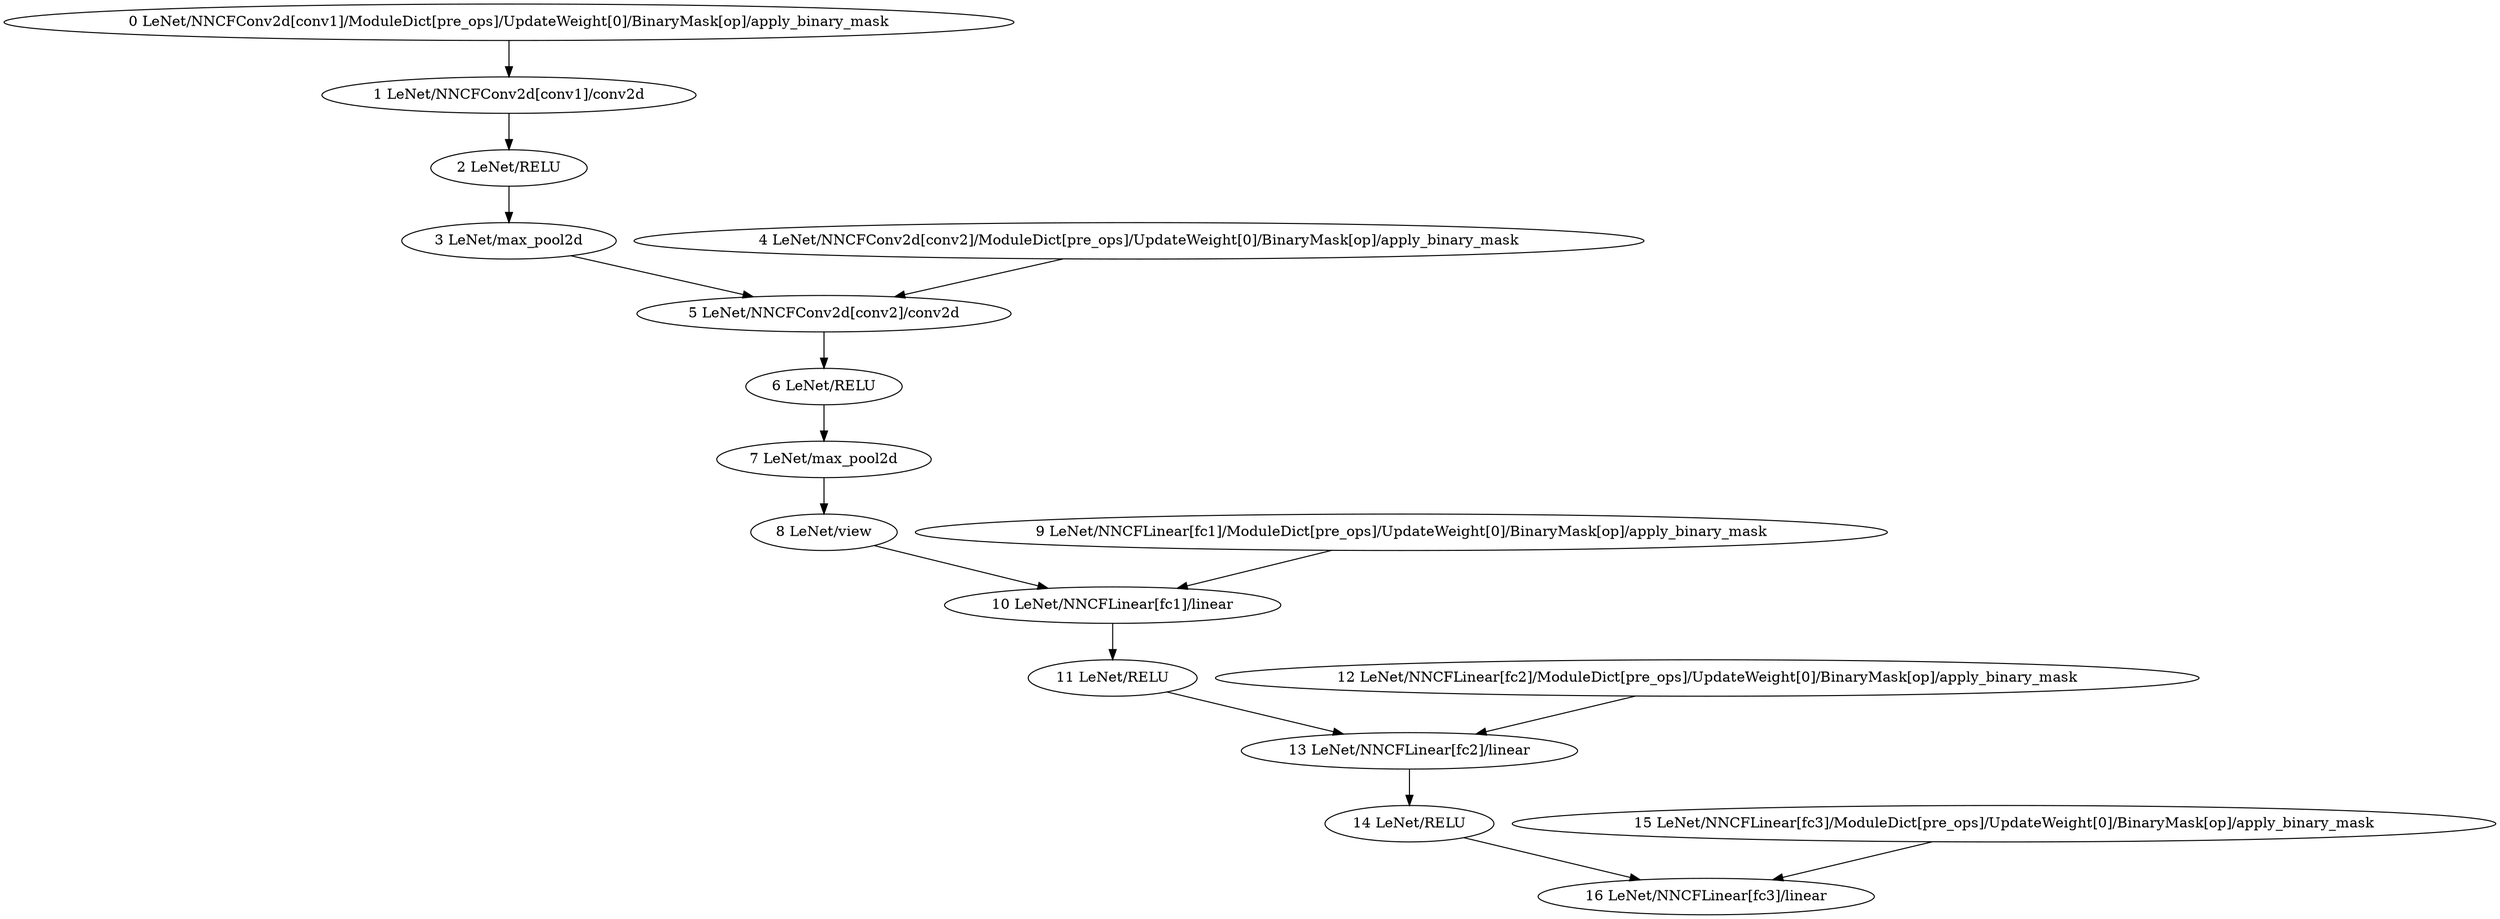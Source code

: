 strict digraph  {
"0 LeNet/NNCFConv2d[conv1]/ModuleDict[pre_ops]/UpdateWeight[0]/BinaryMask[op]/apply_binary_mask" [id=0, scope="LeNet/NNCFConv2d[conv1]/ModuleDict[pre_ops]/UpdateWeight[0]/BinaryMask[op]", type=apply_binary_mask];
"1 LeNet/NNCFConv2d[conv1]/conv2d" [id=1, scope="LeNet/NNCFConv2d[conv1]", type=conv2d];
"2 LeNet/RELU" [id=2, scope=LeNet, type=RELU];
"3 LeNet/max_pool2d" [id=3, scope=LeNet, type=max_pool2d];
"4 LeNet/NNCFConv2d[conv2]/ModuleDict[pre_ops]/UpdateWeight[0]/BinaryMask[op]/apply_binary_mask" [id=4, scope="LeNet/NNCFConv2d[conv2]/ModuleDict[pre_ops]/UpdateWeight[0]/BinaryMask[op]", type=apply_binary_mask];
"5 LeNet/NNCFConv2d[conv2]/conv2d" [id=5, scope="LeNet/NNCFConv2d[conv2]", type=conv2d];
"6 LeNet/RELU" [id=6, scope=LeNet, type=RELU];
"7 LeNet/max_pool2d" [id=7, scope=LeNet, type=max_pool2d];
"8 LeNet/view" [id=8, scope=LeNet, type=view];
"9 LeNet/NNCFLinear[fc1]/ModuleDict[pre_ops]/UpdateWeight[0]/BinaryMask[op]/apply_binary_mask" [id=9, scope="LeNet/NNCFLinear[fc1]/ModuleDict[pre_ops]/UpdateWeight[0]/BinaryMask[op]", type=apply_binary_mask];
"10 LeNet/NNCFLinear[fc1]/linear" [id=10, scope="LeNet/NNCFLinear[fc1]", type=linear];
"11 LeNet/RELU" [id=11, scope=LeNet, type=RELU];
"12 LeNet/NNCFLinear[fc2]/ModuleDict[pre_ops]/UpdateWeight[0]/BinaryMask[op]/apply_binary_mask" [id=12, scope="LeNet/NNCFLinear[fc2]/ModuleDict[pre_ops]/UpdateWeight[0]/BinaryMask[op]", type=apply_binary_mask];
"13 LeNet/NNCFLinear[fc2]/linear" [id=13, scope="LeNet/NNCFLinear[fc2]", type=linear];
"14 LeNet/RELU" [id=14, scope=LeNet, type=RELU];
"15 LeNet/NNCFLinear[fc3]/ModuleDict[pre_ops]/UpdateWeight[0]/BinaryMask[op]/apply_binary_mask" [id=15, scope="LeNet/NNCFLinear[fc3]/ModuleDict[pre_ops]/UpdateWeight[0]/BinaryMask[op]", type=apply_binary_mask];
"16 LeNet/NNCFLinear[fc3]/linear" [id=16, scope="LeNet/NNCFLinear[fc3]", type=linear];
"0 LeNet/NNCFConv2d[conv1]/ModuleDict[pre_ops]/UpdateWeight[0]/BinaryMask[op]/apply_binary_mask" -> "1 LeNet/NNCFConv2d[conv1]/conv2d";
"1 LeNet/NNCFConv2d[conv1]/conv2d" -> "2 LeNet/RELU";
"2 LeNet/RELU" -> "3 LeNet/max_pool2d";
"3 LeNet/max_pool2d" -> "5 LeNet/NNCFConv2d[conv2]/conv2d";
"4 LeNet/NNCFConv2d[conv2]/ModuleDict[pre_ops]/UpdateWeight[0]/BinaryMask[op]/apply_binary_mask" -> "5 LeNet/NNCFConv2d[conv2]/conv2d";
"5 LeNet/NNCFConv2d[conv2]/conv2d" -> "6 LeNet/RELU";
"6 LeNet/RELU" -> "7 LeNet/max_pool2d";
"7 LeNet/max_pool2d" -> "8 LeNet/view";
"8 LeNet/view" -> "10 LeNet/NNCFLinear[fc1]/linear";
"9 LeNet/NNCFLinear[fc1]/ModuleDict[pre_ops]/UpdateWeight[0]/BinaryMask[op]/apply_binary_mask" -> "10 LeNet/NNCFLinear[fc1]/linear";
"10 LeNet/NNCFLinear[fc1]/linear" -> "11 LeNet/RELU";
"11 LeNet/RELU" -> "13 LeNet/NNCFLinear[fc2]/linear";
"12 LeNet/NNCFLinear[fc2]/ModuleDict[pre_ops]/UpdateWeight[0]/BinaryMask[op]/apply_binary_mask" -> "13 LeNet/NNCFLinear[fc2]/linear";
"13 LeNet/NNCFLinear[fc2]/linear" -> "14 LeNet/RELU";
"14 LeNet/RELU" -> "16 LeNet/NNCFLinear[fc3]/linear";
"15 LeNet/NNCFLinear[fc3]/ModuleDict[pre_ops]/UpdateWeight[0]/BinaryMask[op]/apply_binary_mask" -> "16 LeNet/NNCFLinear[fc3]/linear";
}

